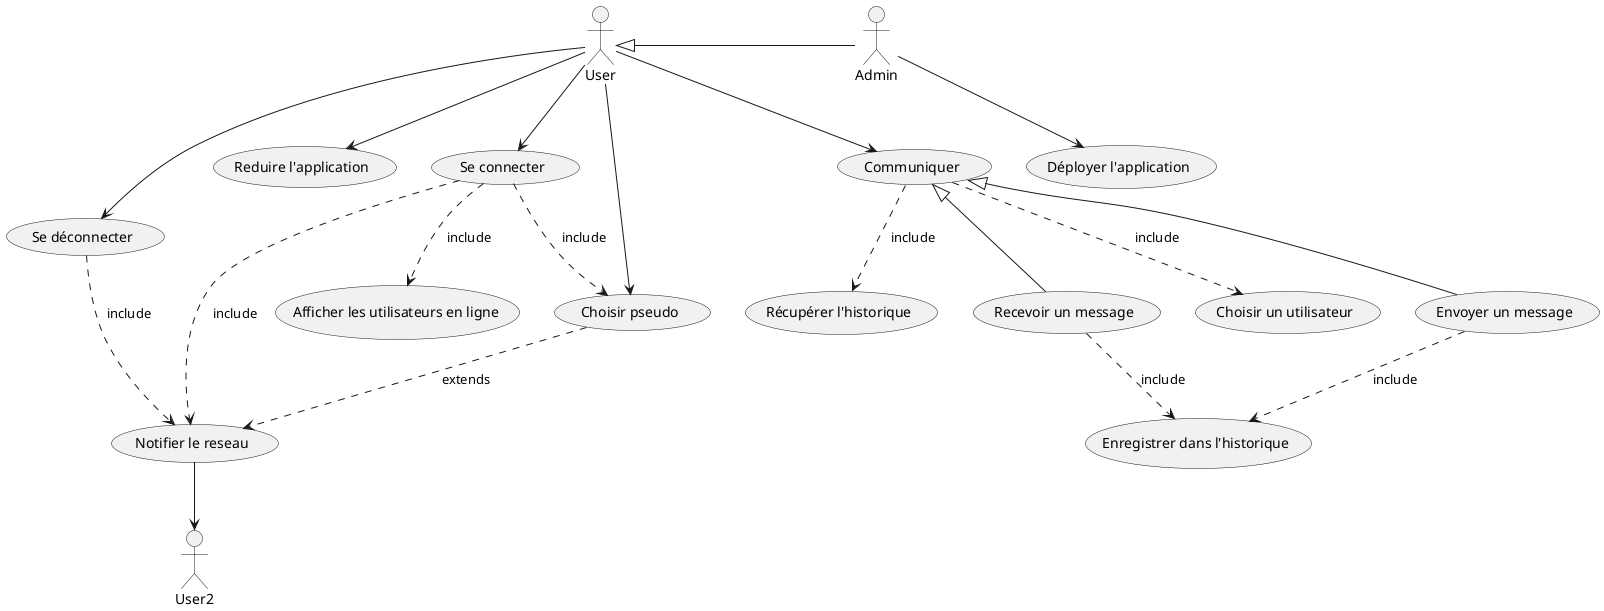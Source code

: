 @startuml
'https://plantuml.com/use-case-diagram

:User:
:Admin:
:User2:

User <|- Admin
User --> (Se connecter)
User --> (Se déconnecter)
User --> (Choisir pseudo)
User --> (Communiquer)
User --> (Reduire l'application)

(Communiquer) <|-- (Envoyer un message)
(Communiquer) <|-- (Recevoir un message)
(Communiquer) ..> (Choisir un utilisateur) : include
(Communiquer) ..> (Récupérer l'historique) : include
(Envoyer un message) ..> (Enregistrer dans l'historique) : include
(Recevoir un message) ..> (Enregistrer dans l'historique) : include

(Choisir pseudo) ..> (Notifier le reseau) : extends

(Se connecter) ..> (Notifier le reseau) : include
(Notifier le reseau) --> :User2:
(Se connecter) ..> (Afficher les utilisateurs en ligne) : include
(Se connecter)..> (Choisir pseudo) : include

(Se déconnecter) ..> (Notifier le reseau) : include

Admin --> (Déployer l'application)
@enduml